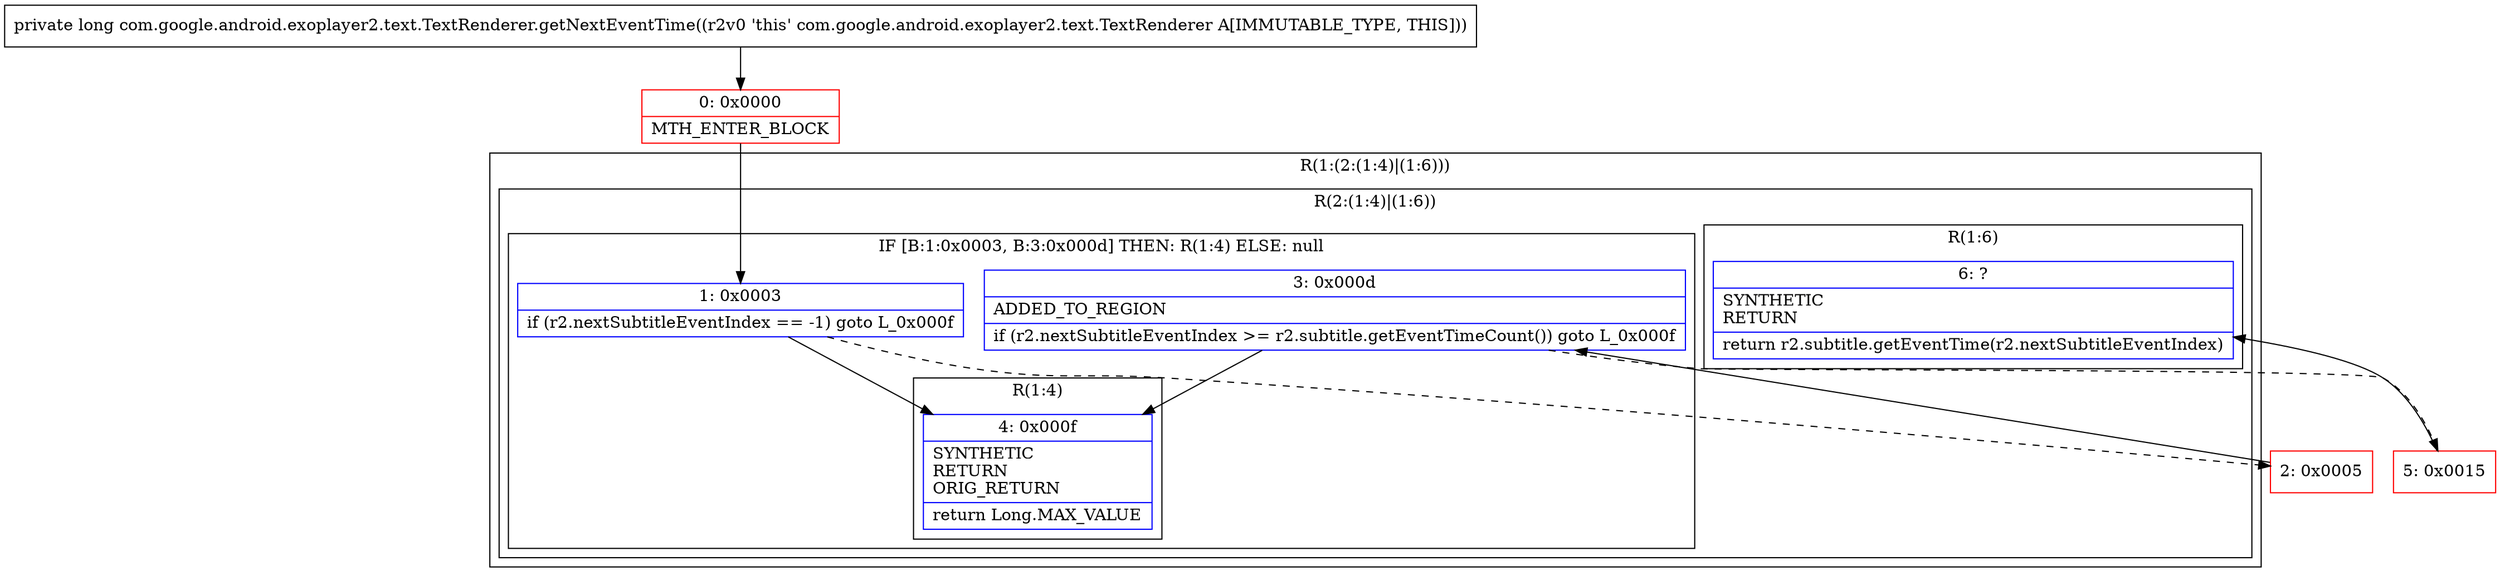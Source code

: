 digraph "CFG forcom.google.android.exoplayer2.text.TextRenderer.getNextEventTime()J" {
subgraph cluster_Region_43054090 {
label = "R(1:(2:(1:4)|(1:6)))";
node [shape=record,color=blue];
subgraph cluster_Region_459349081 {
label = "R(2:(1:4)|(1:6))";
node [shape=record,color=blue];
subgraph cluster_IfRegion_2132140083 {
label = "IF [B:1:0x0003, B:3:0x000d] THEN: R(1:4) ELSE: null";
node [shape=record,color=blue];
Node_1 [shape=record,label="{1\:\ 0x0003|if (r2.nextSubtitleEventIndex == \-1) goto L_0x000f\l}"];
Node_3 [shape=record,label="{3\:\ 0x000d|ADDED_TO_REGION\l|if (r2.nextSubtitleEventIndex \>= r2.subtitle.getEventTimeCount()) goto L_0x000f\l}"];
subgraph cluster_Region_1072439396 {
label = "R(1:4)";
node [shape=record,color=blue];
Node_4 [shape=record,label="{4\:\ 0x000f|SYNTHETIC\lRETURN\lORIG_RETURN\l|return Long.MAX_VALUE\l}"];
}
}
subgraph cluster_Region_987341623 {
label = "R(1:6)";
node [shape=record,color=blue];
Node_6 [shape=record,label="{6\:\ ?|SYNTHETIC\lRETURN\l|return r2.subtitle.getEventTime(r2.nextSubtitleEventIndex)\l}"];
}
}
}
Node_0 [shape=record,color=red,label="{0\:\ 0x0000|MTH_ENTER_BLOCK\l}"];
Node_2 [shape=record,color=red,label="{2\:\ 0x0005}"];
Node_5 [shape=record,color=red,label="{5\:\ 0x0015}"];
MethodNode[shape=record,label="{private long com.google.android.exoplayer2.text.TextRenderer.getNextEventTime((r2v0 'this' com.google.android.exoplayer2.text.TextRenderer A[IMMUTABLE_TYPE, THIS])) }"];
MethodNode -> Node_0;
Node_1 -> Node_2[style=dashed];
Node_1 -> Node_4;
Node_3 -> Node_4;
Node_3 -> Node_5[style=dashed];
Node_0 -> Node_1;
Node_2 -> Node_3;
Node_5 -> Node_6;
}

